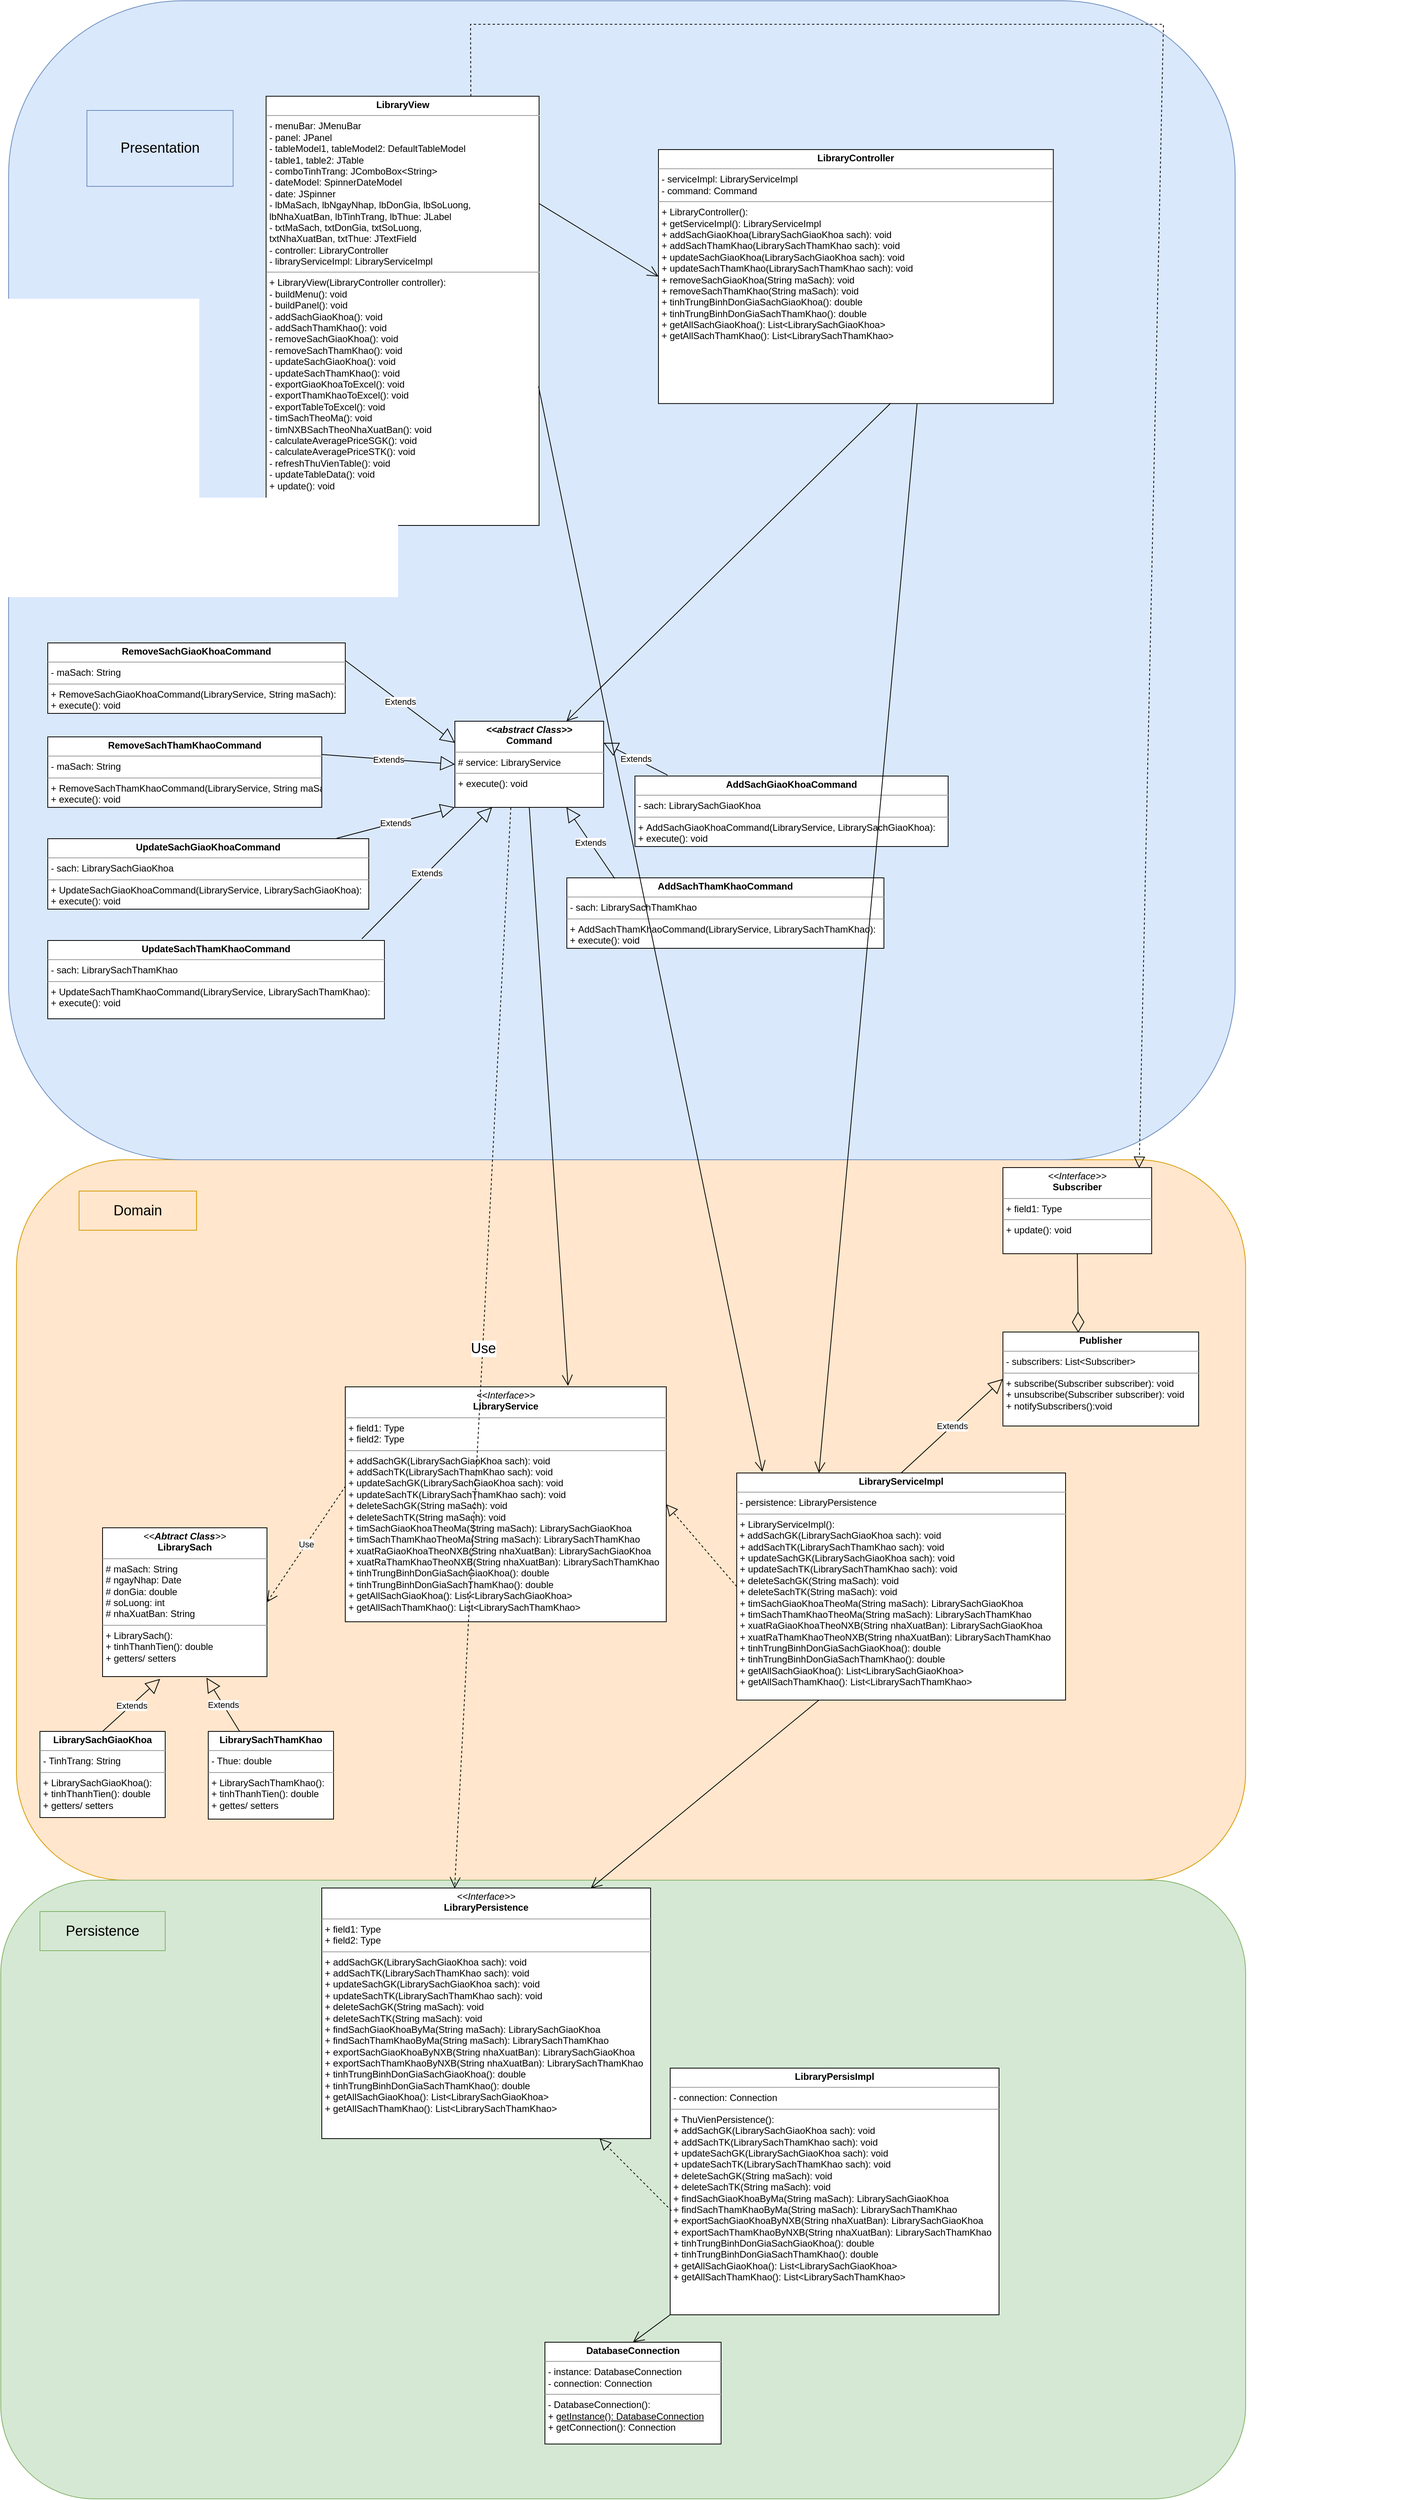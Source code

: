 <mxfile version="20.8.16" type="device"><diagram name="Page-1" id="KsRNwg18EzqnQLe5r55v"><mxGraphModel dx="3431" dy="1871" grid="1" gridSize="10" guides="1" tooltips="1" connect="1" arrows="1" fold="1" page="1" pageScale="1" pageWidth="850" pageHeight="1100" math="0" shadow="0"><root><mxCell id="0"/><mxCell id="1" parent="0"/><mxCell id="sVICxloYGmALMM84KG9c-7" value="" style="group" vertex="1" connectable="0" parent="1"><mxGeometry x="-1330" y="760" width="1770" height="920" as="geometry"/></mxCell><mxCell id="sVICxloYGmALMM84KG9c-5" value="" style="rounded=1;whiteSpace=wrap;html=1;fontSize=18;fillColor=#ffe6cc;strokeColor=#d79b00;" vertex="1" parent="sVICxloYGmALMM84KG9c-7"><mxGeometry width="1570" height="920" as="geometry"/></mxCell><mxCell id="sVICxloYGmALMM84KG9c-6" value="Domain" style="text;html=1;strokeColor=#d79b00;fillColor=#ffe6cc;align=center;verticalAlign=middle;whiteSpace=wrap;rounded=0;fontSize=18;" vertex="1" parent="sVICxloYGmALMM84KG9c-7"><mxGeometry x="80" y="40" width="150" height="50" as="geometry"/></mxCell><mxCell id="5473DrOfU9hPn3tXNWNv-11" value="&lt;p style=&quot;margin:0px;margin-top:4px;text-align:center;&quot;&gt;&lt;b&gt;LibraryServiceImpl&lt;/b&gt;&lt;br&gt;&lt;/p&gt;&lt;hr size=&quot;1&quot;&gt;&lt;p style=&quot;margin:0px;margin-left:4px;&quot;&gt;-&amp;nbsp;persistence&lt;span style=&quot;background-color: initial;&quot;&gt;: LibraryPersistence&lt;/span&gt;&lt;/p&gt;&lt;hr size=&quot;1&quot;&gt;&lt;p style=&quot;margin:0px;margin-left:4px;&quot;&gt;+ LibraryServiceImpl():&lt;/p&gt;&amp;nbsp;+&amp;nbsp;addSachGK(LibrarySachGiaoKhoa&amp;nbsp;sach): void&lt;p style=&quot;border-color: var(--border-color); margin: 0px 0px 0px 4px;&quot;&gt;+&amp;nbsp;addSachTK(LibrarySachThamKhao sach): void&lt;/p&gt;&lt;p style=&quot;border-color: var(--border-color); margin: 0px 0px 0px 4px;&quot;&gt;+&amp;nbsp;updateSachGK(LibrarySachGiaoKhoa sach): void&lt;/p&gt;&lt;p style=&quot;border-color: var(--border-color); margin: 0px 0px 0px 4px;&quot;&gt;+&amp;nbsp;updateSachTK(LibrarySachThamKhao sach): void&lt;/p&gt;&lt;p style=&quot;border-color: var(--border-color); margin: 0px 0px 0px 4px;&quot;&gt;+&amp;nbsp;deleteSachGK(String&amp;nbsp;maSach): void&lt;/p&gt;&lt;p style=&quot;border-color: var(--border-color); margin: 0px 0px 0px 4px;&quot;&gt;+&amp;nbsp;deleteSachTK(String&amp;nbsp;maSach): void&lt;/p&gt;&lt;p style=&quot;border-color: var(--border-color); margin: 0px 0px 0px 4px;&quot;&gt;+&amp;nbsp;timSachGiaoKhoaTheoMa(String&amp;nbsp;maSach&lt;span style=&quot;border-color: var(--border-color); background-color: initial;&quot;&gt;):&amp;nbsp;&lt;/span&gt;LibrarySachGiaoKhoa&lt;/p&gt;&lt;p style=&quot;border-color: var(--border-color); margin: 0px 0px 0px 4px;&quot;&gt;+&amp;nbsp;timSachThamKhaoTheoMa(String&amp;nbsp;maSach):&amp;nbsp;LibrarySachThamKhao&lt;/p&gt;&lt;p style=&quot;border-color: var(--border-color); margin: 0px 0px 0px 4px;&quot;&gt;+&amp;nbsp;xuatRaGiaoKhoaTheoNXB(String&amp;nbsp;nhaXuatBan):&amp;nbsp;LibrarySachGiaoKhoa&lt;/p&gt;&lt;p style=&quot;border-color: var(--border-color); margin: 0px 0px 0px 4px;&quot;&gt;+&amp;nbsp;xuatRaThamKhaoTheoNXB(String&amp;nbsp;nhaXuatBan):&amp;nbsp;LibrarySachThamKhao&lt;/p&gt;&lt;p style=&quot;border-color: var(--border-color); margin: 0px 0px 0px 4px;&quot;&gt;+&amp;nbsp;tinhTrungBinhDonGiaSachGiaoKhoa():&amp;nbsp;double&lt;/p&gt;&lt;p style=&quot;border-color: var(--border-color); margin: 0px 0px 0px 4px;&quot;&gt;+&amp;nbsp;tinhTrungBinhDonGiaSachThamKhao(): double&lt;/p&gt;&lt;p style=&quot;border-color: var(--border-color); margin: 0px 0px 0px 4px;&quot;&gt;+&amp;nbsp;getAllSachGiaoKhoa(): List&amp;lt;LibrarySachGiaoKhoa&amp;gt;&lt;/p&gt;&lt;p style=&quot;border-color: var(--border-color); margin: 0px 0px 0px 4px;&quot;&gt;+&amp;nbsp;getAllSachThamKhao(): List&amp;lt;LibrarySachThamKhao&amp;gt;&lt;/p&gt;" style="verticalAlign=top;align=left;overflow=fill;fontSize=12;fontFamily=Helvetica;html=1;" parent="sVICxloYGmALMM84KG9c-7" vertex="1"><mxGeometry x="920" y="400" width="420" height="290" as="geometry"/></mxCell><mxCell id="ViFCL5P28Y2lnxPesRRr-12" value="&lt;p style=&quot;margin:0px;margin-top:4px;text-align:center;&quot;&gt;&lt;i&gt;&amp;lt;&amp;lt;Interface&amp;gt;&amp;gt;&lt;/i&gt;&lt;br&gt;&lt;b&gt;LibraryService&lt;/b&gt;&lt;/p&gt;&lt;hr size=&quot;1&quot;&gt;&lt;p style=&quot;margin:0px;margin-left:4px;&quot;&gt;+ field1: Type&lt;br&gt;+ field2: Type&lt;/p&gt;&lt;hr size=&quot;1&quot;&gt;&lt;p style=&quot;margin:0px;margin-left:4px;&quot;&gt;+&amp;nbsp;addSachGK(LibrarySachGiaoKhoa&amp;nbsp;sach): void&lt;/p&gt;&lt;p style=&quot;margin:0px;margin-left:4px;&quot;&gt;+&amp;nbsp;addSachTK(LibrarySachThamKhao sach): void&lt;/p&gt;&lt;p style=&quot;margin:0px;margin-left:4px;&quot;&gt;+&amp;nbsp;updateSachGK(LibrarySachGiaoKhoa sach): void&lt;/p&gt;&lt;p style=&quot;margin:0px;margin-left:4px;&quot;&gt;+&amp;nbsp;updateSachTK(LibrarySachThamKhao sach): void&lt;/p&gt;&lt;p style=&quot;margin:0px;margin-left:4px;&quot;&gt;+&amp;nbsp;deleteSachGK(String&amp;nbsp;maSach): void&lt;/p&gt;&lt;p style=&quot;margin:0px;margin-left:4px;&quot;&gt;+&amp;nbsp;deleteSachTK(String&amp;nbsp;maSach): void&lt;/p&gt;&lt;p style=&quot;margin:0px;margin-left:4px;&quot;&gt;+&amp;nbsp;timSachGiaoKhoaTheoMa(String&amp;nbsp;maSach&lt;span style=&quot;background-color: initial;&quot;&gt;):&amp;nbsp;&lt;/span&gt;LibrarySachGiaoKhoa&lt;/p&gt;&lt;p style=&quot;margin:0px;margin-left:4px;&quot;&gt;+&amp;nbsp;timSachThamKhaoTheoMa(String&amp;nbsp;maSach):&amp;nbsp;LibrarySachThamKhao&lt;/p&gt;&lt;p style=&quot;margin:0px;margin-left:4px;&quot;&gt;+&amp;nbsp;xuatRaGiaoKhoaTheoNXB(String&amp;nbsp;nhaXuatBan):&amp;nbsp;LibrarySachGiaoKhoa&lt;/p&gt;&lt;p style=&quot;margin:0px;margin-left:4px;&quot;&gt;+&amp;nbsp;xuatRaThamKhaoTheoNXB(String&amp;nbsp;nhaXuatBan):&amp;nbsp;LibrarySachThamKhao&lt;/p&gt;&lt;p style=&quot;margin:0px;margin-left:4px;&quot;&gt;+&amp;nbsp;tinhTrungBinhDonGiaSachGiaoKhoa():&amp;nbsp;double&lt;/p&gt;&lt;p style=&quot;margin:0px;margin-left:4px;&quot;&gt;+&amp;nbsp;tinhTrungBinhDonGiaSachThamKhao(): double&lt;/p&gt;&lt;p style=&quot;margin:0px;margin-left:4px;&quot;&gt;+&amp;nbsp;getAllSachGiaoKhoa(): List&amp;lt;LibrarySachGiaoKhoa&amp;gt;&lt;/p&gt;&lt;p style=&quot;margin:0px;margin-left:4px;&quot;&gt;+&amp;nbsp;getAllSachThamKhao(): List&amp;lt;LibrarySachThamKhao&amp;gt;&lt;/p&gt;" style="verticalAlign=top;align=left;overflow=fill;fontSize=12;fontFamily=Helvetica;html=1;" parent="sVICxloYGmALMM84KG9c-7" vertex="1"><mxGeometry x="420" y="290" width="410" height="300" as="geometry"/></mxCell><mxCell id="ViFCL5P28Y2lnxPesRRr-47" value="" style="endArrow=block;dashed=1;endFill=0;endSize=12;html=1;rounded=0;exitX=0;exitY=0.5;exitDx=0;exitDy=0;entryX=1;entryY=0.5;entryDx=0;entryDy=0;" parent="sVICxloYGmALMM84KG9c-7" source="5473DrOfU9hPn3tXNWNv-11" target="ViFCL5P28Y2lnxPesRRr-12" edge="1"><mxGeometry width="160" relative="1" as="geometry"><mxPoint x="2060" y="-241" as="sourcePoint"/><mxPoint x="2170" y="-320" as="targetPoint"/></mxGeometry></mxCell><mxCell id="5473DrOfU9hPn3tXNWNv-2" value="Use" style="endArrow=open;endSize=12;dashed=1;html=1;rounded=0;entryX=1;entryY=0.5;entryDx=0;entryDy=0;exitX=0.001;exitY=0.422;exitDx=0;exitDy=0;exitPerimeter=0;" parent="sVICxloYGmALMM84KG9c-7" source="ViFCL5P28Y2lnxPesRRr-12" target="KXC7MT6Wp__2DzjYeglw-4" edge="1"><mxGeometry width="160" relative="1" as="geometry"><mxPoint x="1670" y="-370" as="sourcePoint"/><mxPoint x="1270" y="-485" as="targetPoint"/></mxGeometry></mxCell><mxCell id="ViFCL5P28Y2lnxPesRRr-32" value="&lt;p style=&quot;margin:0px;margin-top:4px;text-align:center;&quot;&gt;&lt;i&gt;&amp;lt;&amp;lt;Interface&amp;gt;&amp;gt;&lt;/i&gt;&lt;br&gt;&lt;b&gt;Subscriber&lt;/b&gt;&lt;/p&gt;&lt;hr size=&quot;1&quot;&gt;&lt;p style=&quot;margin:0px;margin-left:4px;&quot;&gt;+ field1: Type&lt;br&gt;&lt;/p&gt;&lt;hr size=&quot;1&quot;&gt;&lt;p style=&quot;margin:0px;margin-left:4px;&quot;&gt;+&amp;nbsp;update(&lt;span style=&quot;background-color: initial;&quot;&gt;):&amp;nbsp;&lt;/span&gt;void&lt;/p&gt;" style="verticalAlign=top;align=left;overflow=fill;fontSize=12;fontFamily=Helvetica;html=1;" parent="sVICxloYGmALMM84KG9c-7" vertex="1"><mxGeometry x="1260" y="10" width="190" height="110" as="geometry"/></mxCell><mxCell id="sVICxloYGmALMM84KG9c-3" value="" style="group" vertex="1" connectable="0" parent="sVICxloYGmALMM84KG9c-7"><mxGeometry x="20" y="-1410" width="1735" height="1480" as="geometry"/></mxCell><mxCell id="sVICxloYGmALMM84KG9c-1" value="" style="rounded=1;whiteSpace=wrap;html=1;fillColor=#dae8fc;strokeColor=#6c8ebf;" vertex="1" parent="sVICxloYGmALMM84KG9c-3"><mxGeometry x="-30" y="-70" width="1566.6" height="1480" as="geometry"/></mxCell><mxCell id="sVICxloYGmALMM84KG9c-2" value="&lt;font style=&quot;font-size: 18px;&quot;&gt;Presentation&lt;/font&gt;" style="text;html=1;strokeColor=#6c8ebf;fillColor=#dae8fc;align=center;verticalAlign=middle;whiteSpace=wrap;rounded=0;" vertex="1" parent="sVICxloYGmALMM84KG9c-3"><mxGeometry x="70" y="70" width="186.76" height="96.96" as="geometry"/></mxCell><mxCell id="ViFCL5P28Y2lnxPesRRr-5" value="&lt;p style=&quot;margin:0px;margin-top:4px;text-align:center;&quot;&gt;&lt;b&gt;LibraryView&lt;/b&gt;&lt;br&gt;&lt;/p&gt;&lt;hr size=&quot;1&quot;&gt;&lt;p style=&quot;margin:0px;margin-left:4px;&quot;&gt;-&amp;nbsp;menuBar&lt;span style=&quot;background-color: initial;&quot;&gt;:&amp;nbsp;&lt;/span&gt;JMenuBar&lt;/p&gt;&lt;p style=&quot;margin:0px;margin-left:4px;&quot;&gt;-&amp;nbsp;panel:&amp;nbsp;JPanel&lt;/p&gt;&lt;p style=&quot;margin:0px;margin-left:4px;&quot;&gt;-&amp;nbsp;tableModel1,&amp;nbsp;tableModel2:&amp;nbsp;DefaultTableModel&lt;/p&gt;&lt;p style=&quot;margin:0px;margin-left:4px;&quot;&gt;-&amp;nbsp;table1,&amp;nbsp;table2:&amp;nbsp;JTable&lt;/p&gt;&lt;p style=&quot;margin:0px;margin-left:4px;&quot;&gt;-&amp;nbsp;comboTinhTrang:&amp;nbsp;JComboBox&amp;lt;String&amp;gt;&lt;/p&gt;&lt;p style=&quot;margin:0px;margin-left:4px;&quot;&gt;-&amp;nbsp;dateModel:&amp;nbsp;SpinnerDateModel&lt;/p&gt;&lt;p style=&quot;margin:0px;margin-left:4px;&quot;&gt;-&amp;nbsp;date:&amp;nbsp;JSpinner&lt;/p&gt;&lt;p style=&quot;margin:0px;margin-left:4px;&quot;&gt;-&amp;nbsp;lbMaSach,&amp;nbsp;lbNgayNhap,&amp;nbsp;lbDonGia,&amp;nbsp;lbSoLuong,&amp;nbsp;&lt;/p&gt;&lt;p style=&quot;margin:0px;margin-left:4px;&quot;&gt;lbNhaXuatBan,&amp;nbsp;lbTinhTrang,&amp;nbsp;lbThue:&amp;nbsp;JLabel&lt;/p&gt;&lt;p style=&quot;margin:0px;margin-left:4px;&quot;&gt;-&amp;nbsp;txtMaSach,&amp;nbsp;txtDonGia,&amp;nbsp;txtSoLuong,&amp;nbsp;&lt;/p&gt;&lt;p style=&quot;margin:0px;margin-left:4px;&quot;&gt;txtNhaXuatBan,&amp;nbsp;txtThue:&amp;nbsp;JTextField&lt;/p&gt;&lt;p style=&quot;margin:0px;margin-left:4px;&quot;&gt;-&amp;nbsp;controller:&amp;nbsp;LibraryController&lt;/p&gt;&lt;p style=&quot;margin:0px;margin-left:4px;&quot;&gt;-&amp;nbsp;libraryServiceImpl&lt;span style=&quot;background-color: initial;&quot;&gt;:&amp;nbsp;&lt;/span&gt;LibraryServiceImpl&lt;/p&gt;&lt;hr size=&quot;1&quot;&gt;&lt;p style=&quot;margin:0px;margin-left:4px;&quot;&gt;+&amp;nbsp;LibraryView&lt;span style=&quot;background-color: initial;&quot;&gt;(LibraryController controller):&lt;/span&gt;&lt;/p&gt;&lt;p style=&quot;margin:0px;margin-left:4px;&quot;&gt;-&amp;nbsp;buildMenu(): void&lt;/p&gt;&lt;p style=&quot;margin:0px;margin-left:4px;&quot;&gt;-&amp;nbsp;buildPanel(): void&lt;/p&gt;&lt;p style=&quot;margin:0px;margin-left:4px;&quot;&gt;-&amp;nbsp;addSachGiaoKhoa(): void&lt;/p&gt;&lt;p style=&quot;margin:0px;margin-left:4px;&quot;&gt;-&amp;nbsp;addSachThamKhao(): void&lt;/p&gt;&lt;p style=&quot;margin:0px;margin-left:4px;&quot;&gt;-&amp;nbsp;removeSachGiaoKhoa(): void&lt;/p&gt;&lt;p style=&quot;margin:0px;margin-left:4px;&quot;&gt;-&amp;nbsp;removeSachThamKhao(): void&lt;/p&gt;&lt;p style=&quot;margin:0px;margin-left:4px;&quot;&gt;-&amp;nbsp;updateSachGiaoKhoa(): void&lt;/p&gt;&lt;p style=&quot;margin:0px;margin-left:4px;&quot;&gt;-&amp;nbsp;updateSachThamKhao(): void&lt;/p&gt;&lt;p style=&quot;margin:0px;margin-left:4px;&quot;&gt;-&amp;nbsp;exportGiaoKhoaToExcel(): void&lt;/p&gt;&lt;p style=&quot;margin:0px;margin-left:4px;&quot;&gt;-&amp;nbsp;exportThamKhaoToExcel(): void&lt;/p&gt;&lt;p style=&quot;margin:0px;margin-left:4px;&quot;&gt;-&amp;nbsp;exportTableToExcel(): void&lt;/p&gt;&lt;p style=&quot;margin:0px;margin-left:4px;&quot;&gt;-&amp;nbsp;timSachTheoMa(): void&lt;/p&gt;&lt;p style=&quot;margin:0px;margin-left:4px;&quot;&gt;-&amp;nbsp;timNXBSachTheoNhaXuatBan(): void&lt;/p&gt;&lt;p style=&quot;margin:0px;margin-left:4px;&quot;&gt;-&amp;nbsp;calculateAveragePriceSGK(): void&lt;/p&gt;&lt;p style=&quot;margin:0px;margin-left:4px;&quot;&gt;-&amp;nbsp;calculateAveragePriceSTK(): void&lt;/p&gt;&lt;p style=&quot;margin:0px;margin-left:4px;&quot;&gt;-&amp;nbsp;refreshThuVienTable(): void&lt;/p&gt;&lt;p style=&quot;margin:0px;margin-left:4px;&quot;&gt;-&amp;nbsp;updateTableData(): void&lt;/p&gt;&lt;p style=&quot;margin:0px;margin-left:4px;&quot;&gt;+&amp;nbsp;update(): void&lt;/p&gt;" style="verticalAlign=top;align=left;overflow=fill;fontSize=12;fontFamily=Helvetica;html=1;" parent="sVICxloYGmALMM84KG9c-3" vertex="1"><mxGeometry x="298.87" y="51.89" width="348.68" height="548.11" as="geometry"/></mxCell><mxCell id="ViFCL5P28Y2lnxPesRRr-6" value="&lt;p style=&quot;margin:0px;margin-top:4px;text-align:center;&quot;&gt;&lt;b&gt;LibraryController&lt;/b&gt;&lt;/p&gt;&lt;hr size=&quot;1&quot;&gt;&lt;p style=&quot;margin:0px;margin-left:4px;&quot;&gt;-&amp;nbsp;serviceImpl&lt;span style=&quot;background-color: initial;&quot;&gt;:&amp;nbsp;LibraryServiceImpl&lt;/span&gt;&lt;/p&gt;&lt;p style=&quot;margin:0px;margin-left:4px;&quot;&gt;-&amp;nbsp;command:&amp;nbsp;Command&lt;/p&gt;&lt;hr size=&quot;1&quot;&gt;&lt;p style=&quot;margin:0px;margin-left:4px;&quot;&gt;+&amp;nbsp;LibraryController&lt;span style=&quot;background-color: initial;&quot;&gt;():&lt;/span&gt;&lt;/p&gt;&lt;p style=&quot;margin:0px;margin-left:4px;&quot;&gt;&lt;span style=&quot;background-color: initial;&quot;&gt;+&amp;nbsp;&lt;/span&gt;getServiceImpl():&amp;nbsp;LibraryServiceImpl&lt;/p&gt;&lt;p style=&quot;margin:0px;margin-left:4px;&quot;&gt;+&amp;nbsp;addSachGiaoKhoa(LibrarySachGiaoKhoa&amp;nbsp;sach): void&lt;/p&gt;&lt;p style=&quot;margin:0px;margin-left:4px;&quot;&gt;+&amp;nbsp;addSachThamKhao(LibrarySachThamKhao&amp;nbsp;sach): void&lt;/p&gt;&lt;p style=&quot;margin:0px;margin-left:4px;&quot;&gt;+&amp;nbsp;updateSachGiaoKhoa(LibrarySachGiaoKhoa&amp;nbsp;sach): void&lt;/p&gt;&lt;p style=&quot;margin:0px;margin-left:4px;&quot;&gt;+&amp;nbsp;updateSachThamKhao(LibrarySachThamKhao&amp;nbsp;sach): void&lt;/p&gt;&lt;p style=&quot;margin:0px;margin-left:4px;&quot;&gt;+&amp;nbsp;removeSachGiaoKhoa(String&amp;nbsp;maSach): void&lt;/p&gt;&lt;p style=&quot;margin:0px;margin-left:4px;&quot;&gt;+&amp;nbsp;removeSachThamKhao(String&amp;nbsp;maSach): void&lt;/p&gt;&lt;p style=&quot;margin:0px;margin-left:4px;&quot;&gt;+&amp;nbsp;tinhTrungBinhDonGiaSachGiaoKhoa():&amp;nbsp;double&lt;/p&gt;&lt;p style=&quot;margin:0px;margin-left:4px;&quot;&gt;+&amp;nbsp;tinhTrungBinhDonGiaSachThamKhao(): double&lt;/p&gt;&lt;p style=&quot;margin:0px;margin-left:4px;&quot;&gt;+&amp;nbsp;getAllSachGiaoKhoa(): List&amp;lt;LibrarySachGiaoKhoa&amp;gt;&lt;/p&gt;&lt;p style=&quot;margin:0px;margin-left:4px;&quot;&gt;+&amp;nbsp;getAllSachThamKhao(): List&amp;lt;LibrarySachThamKhao&amp;gt;&lt;/p&gt;" style="verticalAlign=top;align=left;overflow=fill;fontSize=12;fontFamily=Helvetica;html=1;" parent="sVICxloYGmALMM84KG9c-3" vertex="1"><mxGeometry x="800.0" y="120.0" width="504.34" height="324.324" as="geometry"/></mxCell><mxCell id="ViFCL5P28Y2lnxPesRRr-37" value="" style="endArrow=open;endFill=1;endSize=12;html=1;rounded=0;exitX=1;exitY=0.25;exitDx=0;exitDy=0;entryX=0;entryY=0.5;entryDx=0;entryDy=0;" parent="sVICxloYGmALMM84KG9c-3" source="ViFCL5P28Y2lnxPesRRr-5" target="ViFCL5P28Y2lnxPesRRr-6" edge="1"><mxGeometry width="160" relative="1" as="geometry"><mxPoint x="2104.528" y="1491.892" as="sourcePoint"/><mxPoint x="2303.774" y="1491.892" as="targetPoint"/></mxGeometry></mxCell><mxCell id="ViFCL5P28Y2lnxPesRRr-59" value="" style="endArrow=open;endFill=1;endSize=12;html=1;rounded=0;exitX=0.588;exitY=0.999;exitDx=0;exitDy=0;entryX=0.75;entryY=0;entryDx=0;entryDy=0;exitPerimeter=0;" parent="sVICxloYGmALMM84KG9c-3" source="ViFCL5P28Y2lnxPesRRr-6" target="ViFCL5P28Y2lnxPesRRr-7" edge="1"><mxGeometry width="160" relative="1" as="geometry"><mxPoint x="1950" y="1150" as="sourcePoint"/><mxPoint x="1828.75" y="1251.98" as="targetPoint"/></mxGeometry></mxCell><mxCell id="ViFCL5P28Y2lnxPesRRr-7" value="&lt;p style=&quot;margin:0px;margin-top:4px;text-align:center;&quot;&gt;&lt;i&gt;&lt;b&gt;&amp;lt;&amp;lt;abstract Class&amp;gt;&amp;gt;&lt;/b&gt;&lt;/i&gt;&lt;br&gt;&lt;b&gt;Command&lt;/b&gt;&lt;/p&gt;&lt;hr size=&quot;1&quot;&gt;&lt;p style=&quot;margin:0px;margin-left:4px;&quot;&gt;#&amp;nbsp;service&lt;span style=&quot;background-color: initial;&quot;&gt;:&amp;nbsp;&lt;/span&gt;LibraryService&lt;/p&gt;&lt;hr size=&quot;1&quot;&gt;&lt;p style=&quot;margin:0px;margin-left:4px;&quot;&gt;+&amp;nbsp;execute&lt;span style=&quot;background-color: initial;&quot;&gt;(): void&lt;/span&gt;&lt;/p&gt;" style="verticalAlign=top;align=left;overflow=fill;fontSize=12;fontFamily=Helvetica;html=1;" parent="sVICxloYGmALMM84KG9c-3" vertex="1"><mxGeometry x="540" y="850" width="190" height="110" as="geometry"/></mxCell><mxCell id="TZ-iCPN_Tf7UulhrDNyu-1" value="&lt;p style=&quot;margin:0px;margin-top:4px;text-align:center;&quot;&gt;&lt;b&gt;AddSachGiaoKhoaCommand&lt;/b&gt;&lt;/p&gt;&lt;hr size=&quot;1&quot;&gt;&lt;p style=&quot;margin:0px;margin-left:4px;&quot;&gt;-&amp;nbsp;sach&lt;span style=&quot;background-color: initial;&quot;&gt;:&amp;nbsp;&lt;/span&gt;LibrarySachGiaoKhoa&lt;/p&gt;&lt;hr size=&quot;1&quot;&gt;&lt;p style=&quot;margin:0px;margin-left:4px;&quot;&gt;+&amp;nbsp;AddSachGiaoKhoaCommand(LibraryService, LibrarySachGiaoKhoa&lt;span style=&quot;background-color: initial;&quot;&gt;):&lt;/span&gt;&lt;/p&gt;&lt;p style=&quot;margin:0px;margin-left:4px;&quot;&gt;&lt;span style=&quot;background-color: initial;&quot;&gt;+&amp;nbsp;&lt;/span&gt;execute(): void&lt;/p&gt;" style="verticalAlign=top;align=left;overflow=fill;fontSize=12;fontFamily=Helvetica;html=1;" parent="sVICxloYGmALMM84KG9c-3" vertex="1"><mxGeometry x="770" y="920" width="400" height="90" as="geometry"/></mxCell><mxCell id="TZ-iCPN_Tf7UulhrDNyu-2" value="&lt;p style=&quot;margin:0px;margin-top:4px;text-align:center;&quot;&gt;&lt;b&gt;AddSachThamKhaoCommand&lt;/b&gt;&lt;/p&gt;&lt;hr size=&quot;1&quot;&gt;&lt;p style=&quot;margin:0px;margin-left:4px;&quot;&gt;-&amp;nbsp;sach&lt;span style=&quot;background-color: initial;&quot;&gt;:&amp;nbsp;&lt;/span&gt;LibrarySachThamKhao&lt;/p&gt;&lt;hr size=&quot;1&quot;&gt;&lt;p style=&quot;margin:0px;margin-left:4px;&quot;&gt;+&amp;nbsp;AddSachThamKhaoCommand&lt;span style=&quot;background-color: initial;&quot;&gt;(LibraryService, LibrarySachThamKhao):&lt;/span&gt;&lt;/p&gt;&lt;p style=&quot;margin:0px;margin-left:4px;&quot;&gt;&lt;span style=&quot;background-color: initial;&quot;&gt;+ execute(): void&lt;/span&gt;&lt;/p&gt;" style="verticalAlign=top;align=left;overflow=fill;fontSize=12;fontFamily=Helvetica;html=1;" parent="sVICxloYGmALMM84KG9c-3" vertex="1"><mxGeometry x="683" y="1050" width="405" height="90" as="geometry"/></mxCell><mxCell id="TZ-iCPN_Tf7UulhrDNyu-4" value="&lt;p style=&quot;margin:0px;margin-top:4px;text-align:center;&quot;&gt;&lt;b&gt;RemoveSachGiaoKhoaCommand&lt;/b&gt;&lt;/p&gt;&lt;hr size=&quot;1&quot;&gt;&lt;p style=&quot;margin:0px;margin-left:4px;&quot;&gt;-&amp;nbsp;maSach&lt;span style=&quot;background-color: initial;&quot;&gt;:&amp;nbsp;&lt;/span&gt;String&lt;/p&gt;&lt;hr size=&quot;1&quot;&gt;&lt;p style=&quot;margin:0px;margin-left:4px;&quot;&gt;+&amp;nbsp;RemoveSachGiaoKhoaCommand(LibraryService, String maSach&lt;span style=&quot;background-color: initial;&quot;&gt;):&lt;/span&gt;&lt;/p&gt;&lt;p style=&quot;margin:0px;margin-left:4px;&quot;&gt;&lt;span style=&quot;background-color: initial;&quot;&gt;+ execute(): void&lt;/span&gt;&lt;/p&gt;" style="verticalAlign=top;align=left;overflow=fill;fontSize=12;fontFamily=Helvetica;html=1;" parent="sVICxloYGmALMM84KG9c-3" vertex="1"><mxGeometry x="20" y="750" width="380" height="90" as="geometry"/></mxCell><mxCell id="TZ-iCPN_Tf7UulhrDNyu-5" value="&lt;p style=&quot;margin:0px;margin-top:4px;text-align:center;&quot;&gt;&lt;b&gt;RemoveSachThamKhaoCommand&lt;/b&gt;&lt;/p&gt;&lt;hr size=&quot;1&quot;&gt;&lt;p style=&quot;margin:0px;margin-left:4px;&quot;&gt;-&amp;nbsp;maSach&lt;span style=&quot;background-color: initial;&quot;&gt;:&amp;nbsp;&lt;/span&gt;String&lt;/p&gt;&lt;hr size=&quot;1&quot;&gt;&lt;p style=&quot;margin:0px;margin-left:4px;&quot;&gt;+&amp;nbsp;RemoveSachThamKhaoCommand&lt;span style=&quot;background-color: initial;&quot;&gt;(LibraryService, String maSach):&lt;/span&gt;&lt;/p&gt;&lt;p style=&quot;margin:0px;margin-left:4px;&quot;&gt;&lt;span style=&quot;background-color: initial;&quot;&gt;+ execute(): void&lt;/span&gt;&lt;/p&gt;" style="verticalAlign=top;align=left;overflow=fill;fontSize=12;fontFamily=Helvetica;html=1;" parent="sVICxloYGmALMM84KG9c-3" vertex="1"><mxGeometry x="20" y="870" width="350" height="90" as="geometry"/></mxCell><mxCell id="TZ-iCPN_Tf7UulhrDNyu-6" value="&lt;p style=&quot;margin:0px;margin-top:4px;text-align:center;&quot;&gt;&lt;b&gt;UpdateSachGiaoKhoaCommand&lt;/b&gt;&lt;/p&gt;&lt;hr size=&quot;1&quot;&gt;&lt;p style=&quot;margin:0px;margin-left:4px;&quot;&gt;-&amp;nbsp;sach&lt;span style=&quot;background-color: initial;&quot;&gt;:&amp;nbsp;&lt;/span&gt;LibrarySachGiaoKhoa&lt;/p&gt;&lt;hr size=&quot;1&quot;&gt;&lt;p style=&quot;margin:0px;margin-left:4px;&quot;&gt;+&amp;nbsp;UpdateSachGiaoKhoaCommand&lt;span style=&quot;background-color: initial;&quot;&gt;(LibraryService, LibrarySachGiaoKhoa):&lt;/span&gt;&lt;/p&gt;&lt;p style=&quot;margin:0px;margin-left:4px;&quot;&gt;&lt;span style=&quot;background-color: initial;&quot;&gt;+ execute(): void&lt;/span&gt;&lt;/p&gt;" style="verticalAlign=top;align=left;overflow=fill;fontSize=12;fontFamily=Helvetica;html=1;" parent="sVICxloYGmALMM84KG9c-3" vertex="1"><mxGeometry x="20" y="1000" width="410" height="90" as="geometry"/></mxCell><mxCell id="TZ-iCPN_Tf7UulhrDNyu-7" value="&lt;p style=&quot;margin:0px;margin-top:4px;text-align:center;&quot;&gt;&lt;b&gt;UpdateSachThamKhaoCommand&lt;/b&gt;&lt;/p&gt;&lt;hr size=&quot;1&quot;&gt;&lt;p style=&quot;margin:0px;margin-left:4px;&quot;&gt;-&amp;nbsp;sach&lt;span style=&quot;background-color: initial;&quot;&gt;:&amp;nbsp;&lt;/span&gt;LibrarySachThamKhao&lt;/p&gt;&lt;hr size=&quot;1&quot;&gt;&lt;p style=&quot;margin:0px;margin-left:4px;&quot;&gt;+&amp;nbsp;UpdateSachThamKhaoCommand(LibraryService,&amp;nbsp;&lt;span style=&quot;background-color: initial;&quot;&gt;LibrarySachThamKhao):&amp;nbsp;&lt;/span&gt;&lt;/p&gt;&lt;p style=&quot;margin:0px;margin-left:4px;&quot;&gt;&lt;span style=&quot;background-color: initial;&quot;&gt;+ execute(): void&lt;/span&gt;&lt;/p&gt;" style="verticalAlign=top;align=left;overflow=fill;fontSize=12;fontFamily=Helvetica;html=1;" parent="sVICxloYGmALMM84KG9c-3" vertex="1"><mxGeometry x="20" y="1130" width="430" height="100" as="geometry"/></mxCell><mxCell id="TZ-iCPN_Tf7UulhrDNyu-8" value="Extends" style="endArrow=block;endSize=16;endFill=0;html=1;rounded=0;exitX=0.104;exitY=-0.013;exitDx=0;exitDy=0;entryX=1;entryY=0.25;entryDx=0;entryDy=0;exitPerimeter=0;" parent="sVICxloYGmALMM84KG9c-3" source="TZ-iCPN_Tf7UulhrDNyu-1" target="ViFCL5P28Y2lnxPesRRr-7" edge="1"><mxGeometry width="160" relative="1" as="geometry"><mxPoint x="-120" y="1550" as="sourcePoint"/><mxPoint x="40" y="1550" as="targetPoint"/></mxGeometry></mxCell><mxCell id="TZ-iCPN_Tf7UulhrDNyu-9" value="Extends" style="endArrow=block;endSize=16;endFill=0;html=1;rounded=0;exitX=0.151;exitY=0.01;exitDx=0;exitDy=0;entryX=0.75;entryY=1;entryDx=0;entryDy=0;exitPerimeter=0;" parent="sVICxloYGmALMM84KG9c-3" source="TZ-iCPN_Tf7UulhrDNyu-2" target="ViFCL5P28Y2lnxPesRRr-7" edge="1"><mxGeometry width="160" relative="1" as="geometry"><mxPoint x="-110" y="1560" as="sourcePoint"/><mxPoint x="50" y="1560" as="targetPoint"/></mxGeometry></mxCell><mxCell id="KXC7MT6Wp__2DzjYeglw-6" value="Extends" style="endArrow=block;endSize=16;endFill=0;html=1;rounded=0;exitX=1;exitY=0.25;exitDx=0;exitDy=0;entryX=0;entryY=0.25;entryDx=0;entryDy=0;" parent="sVICxloYGmALMM84KG9c-3" source="TZ-iCPN_Tf7UulhrDNyu-4" target="ViFCL5P28Y2lnxPesRRr-7" edge="1"><mxGeometry width="160" relative="1" as="geometry"><mxPoint x="980" y="1440" as="sourcePoint"/><mxPoint x="960" y="1190" as="targetPoint"/></mxGeometry></mxCell><mxCell id="TZ-iCPN_Tf7UulhrDNyu-11" value="Extends" style="endArrow=block;endSize=16;endFill=0;html=1;rounded=0;exitX=1;exitY=0.25;exitDx=0;exitDy=0;entryX=0;entryY=0.5;entryDx=0;entryDy=0;" parent="sVICxloYGmALMM84KG9c-3" source="TZ-iCPN_Tf7UulhrDNyu-5" target="ViFCL5P28Y2lnxPesRRr-7" edge="1"><mxGeometry width="160" relative="1" as="geometry"><mxPoint x="-90" y="1580" as="sourcePoint"/><mxPoint x="70" y="1580" as="targetPoint"/></mxGeometry></mxCell><mxCell id="TZ-iCPN_Tf7UulhrDNyu-12" value="Extends" style="endArrow=block;endSize=16;endFill=0;html=1;rounded=0;exitX=0.9;exitY=-0.006;exitDx=0;exitDy=0;entryX=0;entryY=1;entryDx=0;entryDy=0;exitPerimeter=0;" parent="sVICxloYGmALMM84KG9c-3" source="TZ-iCPN_Tf7UulhrDNyu-6" target="ViFCL5P28Y2lnxPesRRr-7" edge="1"><mxGeometry width="160" relative="1" as="geometry"><mxPoint x="-80" y="1590" as="sourcePoint"/><mxPoint x="80" y="1590" as="targetPoint"/></mxGeometry></mxCell><mxCell id="TZ-iCPN_Tf7UulhrDNyu-10" value="Extends" style="endArrow=block;endSize=16;endFill=0;html=1;rounded=0;exitX=0.933;exitY=-0.021;exitDx=0;exitDy=0;entryX=0.25;entryY=1;entryDx=0;entryDy=0;startArrow=none;exitPerimeter=0;" parent="sVICxloYGmALMM84KG9c-3" source="TZ-iCPN_Tf7UulhrDNyu-7" target="ViFCL5P28Y2lnxPesRRr-7" edge="1"><mxGeometry width="160" relative="1" as="geometry"><mxPoint x="-100" y="1570" as="sourcePoint"/><mxPoint x="60" y="1570" as="targetPoint"/></mxGeometry></mxCell><mxCell id="VnT5kWwSrYllJZSEombs-3" value="" style="endArrow=open;endFill=1;endSize=12;html=1;rounded=0;exitX=0.998;exitY=0.676;exitDx=0;exitDy=0;exitPerimeter=0;entryX=0.078;entryY=-0.005;entryDx=0;entryDy=0;entryPerimeter=0;" parent="sVICxloYGmALMM84KG9c-7" source="ViFCL5P28Y2lnxPesRRr-5" target="5473DrOfU9hPn3tXNWNv-11" edge="1"><mxGeometry width="160" relative="1" as="geometry"><mxPoint x="1570" y="-400" as="sourcePoint"/><mxPoint x="2230" y="-550" as="targetPoint"/></mxGeometry></mxCell><mxCell id="5473DrOfU9hPn3tXNWNv-3" value="" style="endArrow=block;dashed=1;endFill=0;endSize=12;html=1;rounded=0;entryX=0.916;entryY=0.005;entryDx=0;entryDy=0;exitX=0.75;exitY=0;exitDx=0;exitDy=0;entryPerimeter=0;" parent="sVICxloYGmALMM84KG9c-7" target="ViFCL5P28Y2lnxPesRRr-32" edge="1" source="ViFCL5P28Y2lnxPesRRr-5"><mxGeometry width="160" relative="1" as="geometry"><mxPoint x="1584" y="-980" as="sourcePoint"/><mxPoint x="1610" y="-580" as="targetPoint"/><Array as="points"><mxPoint x="580" y="-1450"/><mxPoint x="1465" y="-1450"/></Array></mxGeometry></mxCell><mxCell id="KXC7MT6Wp__2DzjYeglw-1" value="" style="endArrow=open;endFill=1;endSize=12;html=1;rounded=0;exitX=0.655;exitY=1.002;exitDx=0;exitDy=0;entryX=0.25;entryY=0;entryDx=0;entryDy=0;exitPerimeter=0;" parent="sVICxloYGmALMM84KG9c-7" source="ViFCL5P28Y2lnxPesRRr-6" target="5473DrOfU9hPn3tXNWNv-11" edge="1"><mxGeometry width="160" relative="1" as="geometry"><mxPoint x="1590" y="-350" as="sourcePoint"/><mxPoint x="1750" y="-350" as="targetPoint"/></mxGeometry></mxCell><mxCell id="ViFCL5P28Y2lnxPesRRr-50" value="" style="endArrow=open;endFill=1;endSize=12;html=1;rounded=0;exitX=0.5;exitY=1;exitDx=0;exitDy=0;entryX=0.694;entryY=-0.004;entryDx=0;entryDy=0;entryPerimeter=0;" parent="sVICxloYGmALMM84KG9c-7" source="ViFCL5P28Y2lnxPesRRr-7" target="ViFCL5P28Y2lnxPesRRr-12" edge="1"><mxGeometry width="160" relative="1" as="geometry"><mxPoint x="1600" y="-220" as="sourcePoint"/><mxPoint x="1560" y="-160" as="targetPoint"/></mxGeometry></mxCell><mxCell id="5473DrOfU9hPn3tXNWNv-10" value="&lt;p style=&quot;margin:0px;margin-top:4px;text-align:center;&quot;&gt;&lt;b&gt;Publisher&lt;/b&gt;&lt;br&gt;&lt;/p&gt;&lt;hr size=&quot;1&quot;&gt;&lt;p style=&quot;margin:0px;margin-left:4px;&quot;&gt;- subscribers&lt;span style=&quot;background-color: initial;&quot;&gt;: List&amp;lt;Subscriber&amp;gt;&lt;/span&gt;&lt;/p&gt;&lt;hr size=&quot;1&quot;&gt;&lt;p style=&quot;margin:0px;margin-left:4px;&quot;&gt;+&amp;nbsp;subscribe&lt;span style=&quot;background-color: initial;&quot;&gt;(Subscriber subscriber): void&lt;/span&gt;&lt;/p&gt;&lt;p style=&quot;margin:0px;margin-left:4px;&quot;&gt;&lt;span style=&quot;background-color: initial;&quot;&gt;+&amp;nbsp;&lt;/span&gt;unsubscribe(Subscriber subscriber): void&lt;/p&gt;&lt;p style=&quot;margin:0px;margin-left:4px;&quot;&gt;+&amp;nbsp;notifySubscribers():void&lt;/p&gt;" style="verticalAlign=top;align=left;overflow=fill;fontSize=12;fontFamily=Helvetica;html=1;" parent="sVICxloYGmALMM84KG9c-7" vertex="1"><mxGeometry x="1260" y="220" width="250" height="120" as="geometry"/></mxCell><mxCell id="ViFCL5P28Y2lnxPesRRr-40" value="Extends" style="endArrow=block;endSize=16;endFill=0;html=1;rounded=0;exitX=0.5;exitY=0;exitDx=0;exitDy=0;entryX=0;entryY=0.5;entryDx=0;entryDy=0;" parent="sVICxloYGmALMM84KG9c-7" source="5473DrOfU9hPn3tXNWNv-11" target="5473DrOfU9hPn3tXNWNv-10" edge="1"><mxGeometry width="160" relative="1" as="geometry"><mxPoint x="2220.8" y="-233.2" as="sourcePoint"/><mxPoint x="2180" y="-730" as="targetPoint"/></mxGeometry></mxCell><mxCell id="5473DrOfU9hPn3tXNWNv-14" value="" style="endArrow=diamondThin;endFill=0;endSize=24;html=1;rounded=0;exitX=0.5;exitY=1;exitDx=0;exitDy=0;entryX=0.385;entryY=0.007;entryDx=0;entryDy=0;entryPerimeter=0;" parent="sVICxloYGmALMM84KG9c-7" source="ViFCL5P28Y2lnxPesRRr-32" target="5473DrOfU9hPn3tXNWNv-10" edge="1"><mxGeometry width="160" relative="1" as="geometry"><mxPoint x="1880" y="-410" as="sourcePoint"/><mxPoint x="1960" y="-1115" as="targetPoint"/></mxGeometry></mxCell><mxCell id="sVICxloYGmALMM84KG9c-13" value="" style="group" vertex="1" connectable="0" parent="sVICxloYGmALMM84KG9c-7"><mxGeometry x="30" y="470" width="375" height="372" as="geometry"/></mxCell><mxCell id="ViFCL5P28Y2lnxPesRRr-13" value="&lt;p style=&quot;margin:0px;margin-top:4px;text-align:center;&quot;&gt;&lt;b&gt;LibrarySachGiaoKhoa&lt;/b&gt;&lt;/p&gt;&lt;hr size=&quot;1&quot;&gt;&lt;p style=&quot;margin:0px;margin-left:4px;&quot;&gt;-&amp;nbsp;TinhTrang&lt;span style=&quot;background-color: initial;&quot;&gt;:&amp;nbsp;&lt;/span&gt;String&lt;/p&gt;&lt;hr size=&quot;1&quot;&gt;&lt;p style=&quot;margin:0px;margin-left:4px;&quot;&gt;+ LibrarySachGiaoKhoa():&lt;/p&gt;&lt;p style=&quot;margin:0px;margin-left:4px;&quot;&gt;+&amp;nbsp;tinhThanhTien(): double&lt;/p&gt;&lt;p style=&quot;margin:0px;margin-left:4px;&quot;&gt;+ getters/ setters&lt;/p&gt;" style="verticalAlign=top;align=left;overflow=fill;fontSize=12;fontFamily=Helvetica;html=1;" parent="sVICxloYGmALMM84KG9c-13" vertex="1"><mxGeometry y="260" width="160" height="110" as="geometry"/></mxCell><mxCell id="ViFCL5P28Y2lnxPesRRr-14" value="&lt;p style=&quot;margin:0px;margin-top:4px;text-align:center;&quot;&gt;&lt;b&gt;LibrarySachThamKhao&lt;/b&gt;&lt;/p&gt;&lt;hr size=&quot;1&quot;&gt;&lt;p style=&quot;margin:0px;margin-left:4px;&quot;&gt;- Thue&lt;span style=&quot;background-color: initial;&quot;&gt;: double&lt;/span&gt;&lt;/p&gt;&lt;hr size=&quot;1&quot;&gt;&lt;p style=&quot;margin:0px;margin-left:4px;&quot;&gt;+ LibrarySachThamKhao():&lt;/p&gt;&lt;p style=&quot;margin:0px;margin-left:4px;&quot;&gt;+&amp;nbsp;tinhThanhTien(): double&lt;br&gt;&lt;/p&gt;&lt;p style=&quot;margin:0px;margin-left:4px;&quot;&gt;+ gettes/ setters&lt;/p&gt;" style="verticalAlign=top;align=left;overflow=fill;fontSize=12;fontFamily=Helvetica;html=1;" parent="sVICxloYGmALMM84KG9c-13" vertex="1"><mxGeometry x="215" y="260" width="160" height="112" as="geometry"/></mxCell><mxCell id="KXC7MT6Wp__2DzjYeglw-4" value="&lt;p style=&quot;margin:0px;margin-top:4px;text-align:center;&quot;&gt;&lt;i&gt;&amp;lt;&amp;lt;&lt;b&gt;Abtract Class&lt;/b&gt;&amp;gt;&amp;gt;&lt;/i&gt;&lt;br&gt;&lt;b&gt;LibrarySach&lt;/b&gt;&lt;/p&gt;&lt;hr size=&quot;1&quot;&gt;&lt;p style=&quot;margin:0px;margin-left:4px;&quot;&gt;# maSach&lt;span style=&quot;background-color: initial;&quot;&gt;:&amp;nbsp;&lt;/span&gt;String&lt;/p&gt;&lt;p style=&quot;margin:0px;margin-left:4px;&quot;&gt;#&amp;nbsp;ngayNhap&lt;span style=&quot;background-color: initial;&quot;&gt;:&amp;nbsp;&lt;/span&gt;Date&lt;/p&gt;&lt;p style=&quot;margin:0px;margin-left:4px;&quot;&gt;#&amp;nbsp;donGia: double&lt;/p&gt;&lt;p style=&quot;margin:0px;margin-left:4px;&quot;&gt;#&amp;nbsp;soLuong:&amp;nbsp;int&lt;/p&gt;&lt;p style=&quot;margin:0px;margin-left:4px;&quot;&gt;#&amp;nbsp;nhaXuatBan:&amp;nbsp;String&lt;/p&gt;&lt;hr size=&quot;1&quot;&gt;&lt;p style=&quot;margin:0px;margin-left:4px;&quot;&gt;+&amp;nbsp;LibrarySach&lt;span style=&quot;background-color: initial;&quot;&gt;():&lt;/span&gt;&lt;/p&gt;&lt;p style=&quot;margin:0px;margin-left:4px;&quot;&gt;+&amp;nbsp;tinhThanhTien&lt;span style=&quot;background-color: initial;&quot;&gt;():&amp;nbsp;&lt;/span&gt;double&lt;/p&gt;&lt;p style=&quot;margin:0px;margin-left:4px;&quot;&gt;+ getters/ setters&lt;/p&gt;" style="verticalAlign=top;align=left;overflow=fill;fontSize=12;fontFamily=Helvetica;html=1;" parent="sVICxloYGmALMM84KG9c-13" vertex="1"><mxGeometry x="80" width="210" height="190" as="geometry"/></mxCell><mxCell id="ViFCL5P28Y2lnxPesRRr-46" value="Extends" style="endArrow=block;endSize=16;endFill=0;html=1;rounded=0;exitX=0.25;exitY=0;exitDx=0;exitDy=0;entryX=0.632;entryY=1.007;entryDx=0;entryDy=0;entryPerimeter=0;" parent="sVICxloYGmALMM84KG9c-13" source="ViFCL5P28Y2lnxPesRRr-14" target="KXC7MT6Wp__2DzjYeglw-4" edge="1"><mxGeometry width="160" relative="1" as="geometry"><mxPoint x="2310" y="40" as="sourcePoint"/><mxPoint x="1510" y="-57.5" as="targetPoint"/></mxGeometry></mxCell><mxCell id="ViFCL5P28Y2lnxPesRRr-44" value="Extends" style="endArrow=block;endSize=16;endFill=0;html=1;rounded=0;exitX=0.5;exitY=0;exitDx=0;exitDy=0;entryX=0.35;entryY=1.016;entryDx=0;entryDy=0;entryPerimeter=0;" parent="sVICxloYGmALMM84KG9c-13" source="ViFCL5P28Y2lnxPesRRr-13" target="KXC7MT6Wp__2DzjYeglw-4" edge="1"><mxGeometry width="160" relative="1" as="geometry"><mxPoint x="2300" y="30" as="sourcePoint"/><mxPoint x="1410" y="-57.5" as="targetPoint"/></mxGeometry></mxCell><mxCell id="sVICxloYGmALMM84KG9c-11" value="" style="group" vertex="1" connectable="0" parent="1"><mxGeometry x="-1350" y="1680" width="1590" height="790" as="geometry"/></mxCell><mxCell id="sVICxloYGmALMM84KG9c-9" value="" style="rounded=1;whiteSpace=wrap;html=1;fontSize=18;fillColor=#d5e8d4;strokeColor=#82b366;" vertex="1" parent="sVICxloYGmALMM84KG9c-11"><mxGeometry width="1590" height="790" as="geometry"/></mxCell><mxCell id="sVICxloYGmALMM84KG9c-10" value="Persistence" style="text;html=1;strokeColor=#82b366;fillColor=#d5e8d4;align=center;verticalAlign=middle;whiteSpace=wrap;rounded=0;fontSize=18;" vertex="1" parent="sVICxloYGmALMM84KG9c-11"><mxGeometry x="50" y="40" width="160" height="50" as="geometry"/></mxCell><mxCell id="sVICxloYGmALMM84KG9c-12" value="" style="group" vertex="1" connectable="0" parent="sVICxloYGmALMM84KG9c-11"><mxGeometry x="410" y="10" width="865" height="710" as="geometry"/></mxCell><mxCell id="ViFCL5P28Y2lnxPesRRr-31" value="&lt;p style=&quot;margin:0px;margin-top:4px;text-align:center;&quot;&gt;&lt;i&gt;&amp;lt;&amp;lt;Interface&amp;gt;&amp;gt;&lt;/i&gt;&lt;br&gt;&lt;b&gt;LibraryPersistence&lt;/b&gt;&lt;/p&gt;&lt;hr size=&quot;1&quot;&gt;&lt;p style=&quot;margin:0px;margin-left:4px;&quot;&gt;+ field1: Type&lt;br&gt;+ field2: Type&lt;/p&gt;&lt;hr size=&quot;1&quot;&gt;&lt;p style=&quot;border-color: var(--border-color); margin: 0px 0px 0px 4px;&quot;&gt;+&amp;nbsp;addSachGK(LibrarySachGiaoKhoa&amp;nbsp;sach): void&lt;/p&gt;&lt;p style=&quot;border-color: var(--border-color); margin: 0px 0px 0px 4px;&quot;&gt;+&amp;nbsp;addSachTK(LibrarySachThamKhao sach): void&lt;/p&gt;&lt;p style=&quot;border-color: var(--border-color); margin: 0px 0px 0px 4px;&quot;&gt;+&amp;nbsp;updateSachGK(LibrarySachGiaoKhoa sach): void&lt;/p&gt;&lt;p style=&quot;border-color: var(--border-color); margin: 0px 0px 0px 4px;&quot;&gt;+&amp;nbsp;updateSachTK(LibrarySachThamKhao sach): void&lt;/p&gt;&lt;p style=&quot;border-color: var(--border-color); margin: 0px 0px 0px 4px;&quot;&gt;+&amp;nbsp;deleteSachGK(String&amp;nbsp;maSach): void&lt;/p&gt;&lt;p style=&quot;border-color: var(--border-color); margin: 0px 0px 0px 4px;&quot;&gt;+&amp;nbsp;deleteSachTK(String&amp;nbsp;maSach): void&lt;/p&gt;&lt;p style=&quot;border-color: var(--border-color); margin: 0px 0px 0px 4px;&quot;&gt;+&amp;nbsp;findSachGiaoKhoaByMa&lt;span style=&quot;background-color: initial;&quot;&gt;(String&amp;nbsp;maSach):&amp;nbsp;LibrarySachGiaoKhoa&lt;/span&gt;&lt;/p&gt;&lt;p style=&quot;border-color: var(--border-color); margin: 0px 0px 0px 4px;&quot;&gt;+&amp;nbsp;findSachThamKhaoByMa&lt;span style=&quot;background-color: initial;&quot;&gt;(String&amp;nbsp;maSach):&amp;nbsp;LibrarySachThamKhao&lt;/span&gt;&lt;/p&gt;&lt;p style=&quot;border-color: var(--border-color); margin: 0px 0px 0px 4px;&quot;&gt;+&amp;nbsp;exportSachGiaoKhoaByNXB&lt;span style=&quot;background-color: initial;&quot;&gt;(String&amp;nbsp;nhaXuatBan):&amp;nbsp;LibrarySachGiaoKhoa&lt;/span&gt;&lt;/p&gt;&lt;p style=&quot;border-color: var(--border-color); margin: 0px 0px 0px 4px;&quot;&gt;+&amp;nbsp;exportSachThamKhaoByNXB&lt;span style=&quot;background-color: initial;&quot;&gt;(String&amp;nbsp;nhaXuatBan):&amp;nbsp;LibrarySachThamKhao&lt;/span&gt;&lt;/p&gt;&lt;p style=&quot;border-color: var(--border-color); margin: 0px 0px 0px 4px;&quot;&gt;+&amp;nbsp;tinhTrungBinhDonGiaSachGiaoKhoa&lt;span style=&quot;background-color: initial;&quot;&gt;():&amp;nbsp;double&lt;/span&gt;&lt;/p&gt;&lt;p style=&quot;border-color: var(--border-color); margin: 0px 0px 0px 4px;&quot;&gt;+&amp;nbsp;tinhTrungBinhDonGiaSachThamKhao&lt;span style=&quot;background-color: initial;&quot;&gt;(): double&lt;/span&gt;&lt;/p&gt;&lt;p style=&quot;border-color: var(--border-color); margin: 0px 0px 0px 4px;&quot;&gt;+&amp;nbsp;getAllSachGiaoKhoa(): List&amp;lt;LibrarySachGiaoKhoa&amp;gt;&lt;/p&gt;&lt;p style=&quot;border-color: var(--border-color); margin: 0px 0px 0px 4px;&quot;&gt;+&amp;nbsp;getAllSachThamKhao(): List&amp;lt;LibrarySachThamKhao&amp;gt;&lt;/p&gt;" style="verticalAlign=top;align=left;overflow=fill;fontSize=12;fontFamily=Helvetica;html=1;" parent="sVICxloYGmALMM84KG9c-12" vertex="1"><mxGeometry width="420" height="320" as="geometry"/></mxCell><mxCell id="5473DrOfU9hPn3tXNWNv-4" value="&lt;p style=&quot;margin:0px;margin-top:4px;text-align:center;&quot;&gt;&lt;b&gt;LibraryPersisImpl&lt;/b&gt;&lt;br&gt;&lt;/p&gt;&lt;hr size=&quot;1&quot;&gt;&lt;p style=&quot;margin:0px;margin-left:4px;&quot;&gt;- connection: Connection&lt;/p&gt;&lt;hr size=&quot;1&quot;&gt;&lt;p style=&quot;margin:0px;margin-left:4px;&quot;&gt;+&amp;nbsp;ThuVienPersistence&lt;span style=&quot;background-color: initial;&quot;&gt;():&lt;/span&gt;&lt;/p&gt;&lt;p style=&quot;border-color: var(--border-color); margin: 0px 0px 0px 4px;&quot;&gt;+&amp;nbsp;addSachGK(LibrarySachGiaoKhoa&amp;nbsp;sach): void&lt;/p&gt;&lt;p style=&quot;border-color: var(--border-color); margin: 0px 0px 0px 4px;&quot;&gt;+&amp;nbsp;addSachTK(LibrarySachThamKhao sach): void&lt;/p&gt;&lt;p style=&quot;border-color: var(--border-color); margin: 0px 0px 0px 4px;&quot;&gt;+&amp;nbsp;updateSachGK(LibrarySachGiaoKhoa sach): void&lt;/p&gt;&lt;p style=&quot;border-color: var(--border-color); margin: 0px 0px 0px 4px;&quot;&gt;+&amp;nbsp;updateSachTK(LibrarySachThamKhao sach): void&lt;/p&gt;&lt;p style=&quot;border-color: var(--border-color); margin: 0px 0px 0px 4px;&quot;&gt;+&amp;nbsp;deleteSachGK(String&amp;nbsp;maSach): void&lt;/p&gt;&lt;p style=&quot;border-color: var(--border-color); margin: 0px 0px 0px 4px;&quot;&gt;+&amp;nbsp;deleteSachTK(String&amp;nbsp;maSach): void&lt;/p&gt;&lt;p style=&quot;border-color: var(--border-color); margin: 0px 0px 0px 4px;&quot;&gt;+&amp;nbsp;findSachGiaoKhoaByMa(String&amp;nbsp;maSach):&amp;nbsp;LibrarySachGiaoKhoa&lt;/p&gt;&lt;p style=&quot;border-color: var(--border-color); margin: 0px 0px 0px 4px;&quot;&gt;+&amp;nbsp;findSachThamKhaoByMa&lt;span style=&quot;border-color: var(--border-color); background-color: initial;&quot;&gt;(String&amp;nbsp;maSach):&amp;nbsp;LibrarySachThamKhao&lt;/span&gt;&lt;/p&gt;&lt;p style=&quot;border-color: var(--border-color); margin: 0px 0px 0px 4px;&quot;&gt;+&amp;nbsp;exportSachGiaoKhoaByNXB&lt;span style=&quot;border-color: var(--border-color); background-color: initial;&quot;&gt;(String&amp;nbsp;nhaXuatBan):&amp;nbsp;LibrarySachGiaoKhoa&lt;/span&gt;&lt;/p&gt;&lt;p style=&quot;border-color: var(--border-color); margin: 0px 0px 0px 4px;&quot;&gt;+&amp;nbsp;exportSachThamKhaoByNXB&lt;span style=&quot;border-color: var(--border-color); background-color: initial;&quot;&gt;(String&amp;nbsp;nhaXuatBan):&amp;nbsp;LibrarySachThamKhao&lt;/span&gt;&lt;/p&gt;&lt;p style=&quot;border-color: var(--border-color); margin: 0px 0px 0px 4px;&quot;&gt;+&amp;nbsp;tinhTrungBinhDonGiaSachGiaoKhoa&lt;span style=&quot;border-color: var(--border-color); background-color: initial;&quot;&gt;():&amp;nbsp;double&lt;/span&gt;&lt;/p&gt;&lt;p style=&quot;border-color: var(--border-color); margin: 0px 0px 0px 4px;&quot;&gt;+&amp;nbsp;tinhTrungBinhDonGiaSachThamKhao&lt;span style=&quot;border-color: var(--border-color); background-color: initial;&quot;&gt;(): double&lt;/span&gt;&lt;/p&gt;&lt;p style=&quot;border-color: var(--border-color); margin: 0px 0px 0px 4px;&quot;&gt;+&amp;nbsp;getAllSachGiaoKhoa(): List&amp;lt;LibrarySachGiaoKhoa&amp;gt;&lt;/p&gt;&lt;p style=&quot;border-color: var(--border-color); margin: 0px 0px 0px 4px;&quot;&gt;+&amp;nbsp;getAllSachThamKhao(): List&amp;lt;LibrarySachThamKhao&amp;gt;&lt;/p&gt;" style="verticalAlign=top;align=left;overflow=fill;fontSize=12;fontFamily=Helvetica;html=1;" parent="sVICxloYGmALMM84KG9c-12" vertex="1"><mxGeometry x="445" y="230" width="420" height="315" as="geometry"/></mxCell><mxCell id="TZ-iCPN_Tf7UulhrDNyu-14" value="&lt;p style=&quot;margin:0px;margin-top:4px;text-align:center;&quot;&gt;&lt;b&gt;DatabaseConnection&lt;/b&gt;&lt;/p&gt;&lt;hr size=&quot;1&quot;&gt;&lt;p style=&quot;margin:0px;margin-left:4px;&quot;&gt;-&amp;nbsp;instance&lt;span style=&quot;background-color: initial;&quot;&gt;:&amp;nbsp;&lt;/span&gt;DatabaseConnection&lt;/p&gt;&lt;p style=&quot;margin:0px;margin-left:4px;&quot;&gt;-&amp;nbsp;connection:&amp;nbsp;Connection&lt;/p&gt;&lt;hr size=&quot;1&quot;&gt;&lt;p style=&quot;margin:0px;margin-left:4px;&quot;&gt;-&amp;nbsp;DatabaseConnection&lt;span style=&quot;background-color: initial;&quot;&gt;():&lt;/span&gt;&lt;/p&gt;&lt;p style=&quot;margin:0px;margin-left:4px;&quot;&gt;&lt;span style=&quot;background-color: initial;&quot;&gt;+&amp;nbsp;&lt;/span&gt;&lt;u&gt;getInstance():&amp;nbsp;DatabaseConnection&lt;/u&gt;&lt;/p&gt;&lt;p style=&quot;margin:0px;margin-left:4px;&quot;&gt;+&amp;nbsp;getConnection():&amp;nbsp;Connection&lt;/p&gt;" style="verticalAlign=top;align=left;overflow=fill;fontSize=12;fontFamily=Helvetica;html=1;" parent="sVICxloYGmALMM84KG9c-12" vertex="1"><mxGeometry x="285" y="580" width="225" height="130" as="geometry"/></mxCell><mxCell id="5473DrOfU9hPn3tXNWNv-5" value="" style="endArrow=block;dashed=1;endFill=0;endSize=12;html=1;rounded=0;exitX=0.004;exitY=0.578;exitDx=0;exitDy=0;entryX=0.845;entryY=1;entryDx=0;entryDy=0;exitPerimeter=0;entryPerimeter=0;" parent="sVICxloYGmALMM84KG9c-12" source="5473DrOfU9hPn3tXNWNv-4" target="ViFCL5P28Y2lnxPesRRr-31" edge="1"><mxGeometry width="160" relative="1" as="geometry"><mxPoint x="580" y="800" as="sourcePoint"/><mxPoint x="740" y="800" as="targetPoint"/></mxGeometry></mxCell><mxCell id="KXC7MT6Wp__2DzjYeglw-3" value="" style="endArrow=open;endFill=1;endSize=12;html=1;rounded=0;exitX=0;exitY=1;exitDx=0;exitDy=0;entryX=0.5;entryY=0;entryDx=0;entryDy=0;" parent="sVICxloYGmALMM84KG9c-12" source="5473DrOfU9hPn3tXNWNv-4" target="TZ-iCPN_Tf7UulhrDNyu-14" edge="1"><mxGeometry width="160" relative="1" as="geometry"><mxPoint x="890" y="610" as="sourcePoint"/><mxPoint x="1050" y="610" as="targetPoint"/></mxGeometry></mxCell><mxCell id="ViFCL5P28Y2lnxPesRRr-51" value="" style="endArrow=open;endFill=1;endSize=12;html=1;rounded=0;exitX=0.25;exitY=1;exitDx=0;exitDy=0;entryX=0.818;entryY=0.001;entryDx=0;entryDy=0;entryPerimeter=0;" parent="1" source="5473DrOfU9hPn3tXNWNv-11" target="ViFCL5P28Y2lnxPesRRr-31" edge="1"><mxGeometry width="160" relative="1" as="geometry"><mxPoint x="779.28" y="566.39" as="sourcePoint"/><mxPoint x="770" y="440" as="targetPoint"/></mxGeometry></mxCell><mxCell id="sVICxloYGmALMM84KG9c-16" value="Use" style="endArrow=open;endSize=12;dashed=1;html=1;rounded=0;fontSize=18;fontColor=none;entryX=0.404;entryY=0.001;entryDx=0;entryDy=0;exitX=0.376;exitY=1.004;exitDx=0;exitDy=0;exitPerimeter=0;entryPerimeter=0;" edge="1" parent="1" source="ViFCL5P28Y2lnxPesRRr-7" target="ViFCL5P28Y2lnxPesRRr-31"><mxGeometry width="160" relative="1" as="geometry"><mxPoint x="-700" y="320" as="sourcePoint"/><mxPoint x="-1360" y="590" as="targetPoint"/></mxGeometry></mxCell></root></mxGraphModel></diagram></mxfile>